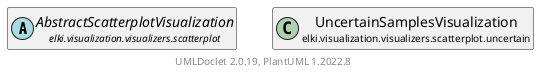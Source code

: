 @startuml
    remove .*\.(Instance|Par|Parameterizer|Factory)$
    set namespaceSeparator none
    hide empty fields
    hide empty methods

    class "<size:14>UncertainSamplesVisualization.Instance\n<size:10>elki.visualization.visualizers.scatterplot.uncertain" as elki.visualization.visualizers.scatterplot.uncertain.UncertainSamplesVisualization.Instance [[UncertainSamplesVisualization.Instance.html]] {
        {static} +CSS_CLASS: String
        #rel: Relation<? extends UncertainObject>
        #random: RandomFactory
        {static} -FILL: String
        +Instance(VisualizerContext, VisualizationTask, VisualizationPlot, double, double, Projection)
        +fullRedraw(): void
        -drawDiscete(DiscreteUncertainObject, MarkerLibrary, int, double): void
        -drawContinuous(UncertainObject, MarkerLibrary, int, double, Random): void
        -drawDiscreteDefault(DiscreteUncertainObject, int, double): void
        -drawContinuousDefault(UncertainObject, int, double, Random): void
    }

    abstract class "<size:14>AbstractScatterplotVisualization\n<size:10>elki.visualization.visualizers.scatterplot" as elki.visualization.visualizers.scatterplot.AbstractScatterplotVisualization [[../AbstractScatterplotVisualization.html]]
    class "<size:14>UncertainSamplesVisualization\n<size:10>elki.visualization.visualizers.scatterplot.uncertain" as elki.visualization.visualizers.scatterplot.uncertain.UncertainSamplesVisualization [[UncertainSamplesVisualization.html]]

    elki.visualization.visualizers.scatterplot.AbstractScatterplotVisualization <|-- elki.visualization.visualizers.scatterplot.uncertain.UncertainSamplesVisualization.Instance
    elki.visualization.visualizers.scatterplot.uncertain.UncertainSamplesVisualization +-- elki.visualization.visualizers.scatterplot.uncertain.UncertainSamplesVisualization.Instance

    center footer UMLDoclet 2.0.19, PlantUML 1.2022.8
@enduml
